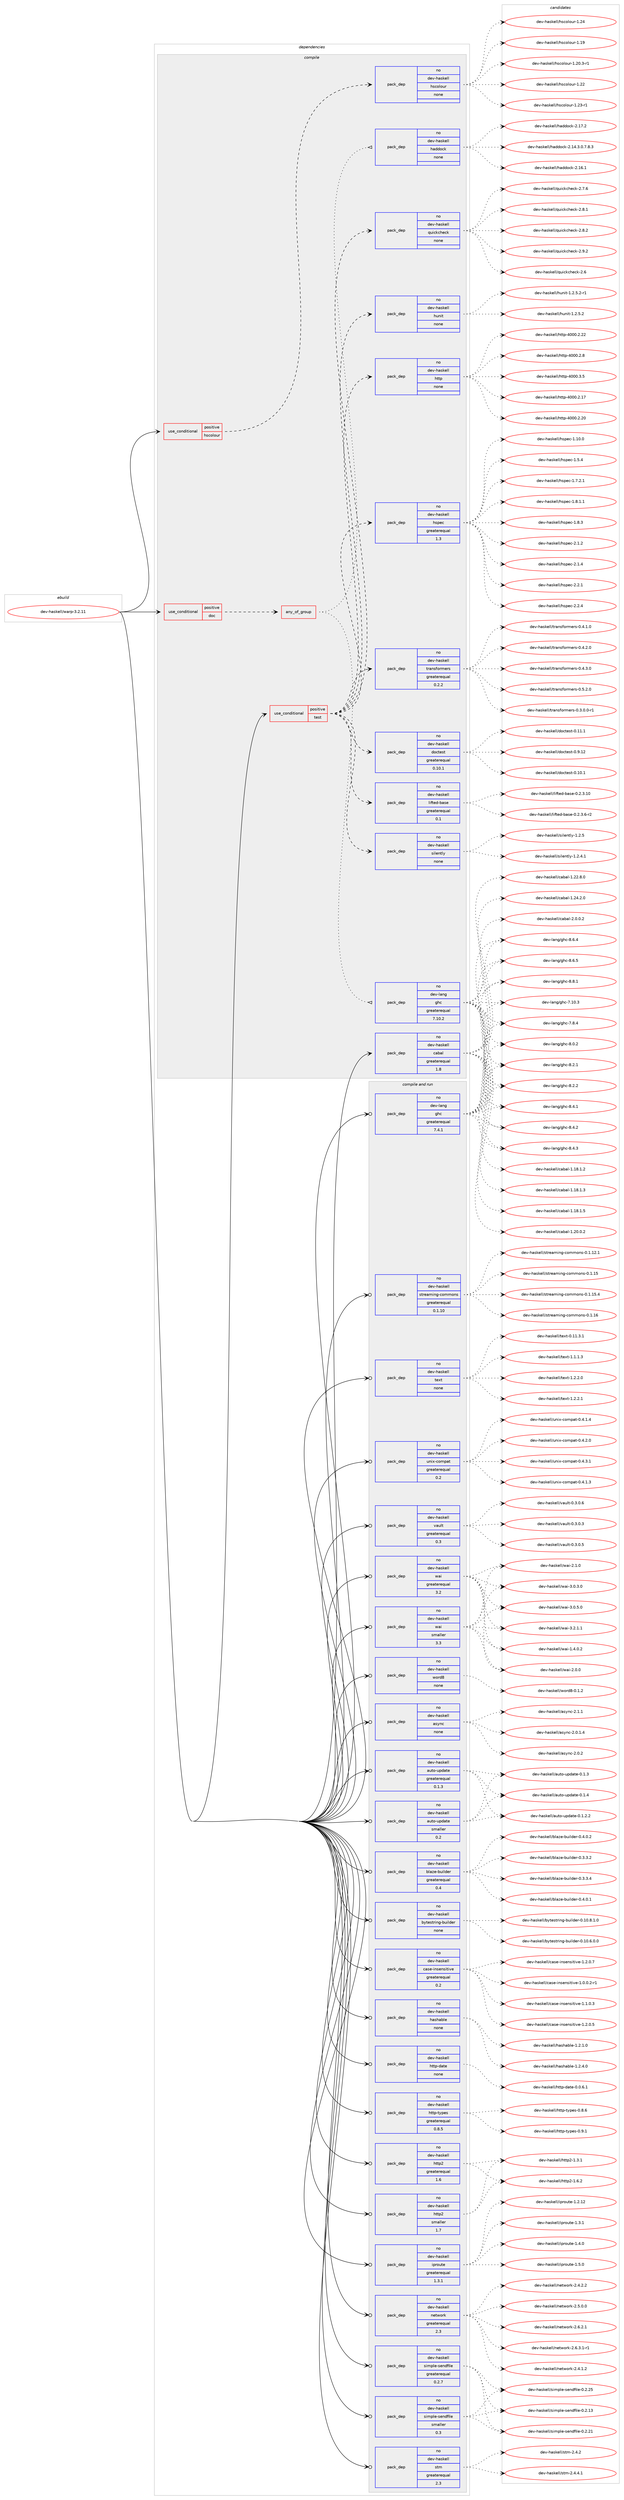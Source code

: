 digraph prolog {

# *************
# Graph options
# *************

newrank=true;
concentrate=true;
compound=true;
graph [rankdir=LR,fontname=Helvetica,fontsize=10,ranksep=1.5];#, ranksep=2.5, nodesep=0.2];
edge  [arrowhead=vee];
node  [fontname=Helvetica,fontsize=10];

# **********
# The ebuild
# **********

subgraph cluster_leftcol {
color=gray;
rank=same;
label=<<i>ebuild</i>>;
id [label="dev-haskell/warp-3.2.11", color=red, width=4, href="../dev-haskell/warp-3.2.11.svg"];
}

# ****************
# The dependencies
# ****************

subgraph cluster_midcol {
color=gray;
label=<<i>dependencies</i>>;
subgraph cluster_compile {
fillcolor="#eeeeee";
style=filled;
label=<<i>compile</i>>;
subgraph cond128172 {
dependency547733 [label=<<TABLE BORDER="0" CELLBORDER="1" CELLSPACING="0" CELLPADDING="4"><TR><TD ROWSPAN="3" CELLPADDING="10">use_conditional</TD></TR><TR><TD>positive</TD></TR><TR><TD>doc</TD></TR></TABLE>>, shape=none, color=red];
subgraph any10712 {
dependency547734 [label=<<TABLE BORDER="0" CELLBORDER="1" CELLSPACING="0" CELLPADDING="4"><TR><TD CELLPADDING="10">any_of_group</TD></TR></TABLE>>, shape=none, color=red];subgraph pack408492 {
dependency547735 [label=<<TABLE BORDER="0" CELLBORDER="1" CELLSPACING="0" CELLPADDING="4" WIDTH="220"><TR><TD ROWSPAN="6" CELLPADDING="30">pack_dep</TD></TR><TR><TD WIDTH="110">no</TD></TR><TR><TD>dev-haskell</TD></TR><TR><TD>haddock</TD></TR><TR><TD>none</TD></TR><TR><TD></TD></TR></TABLE>>, shape=none, color=blue];
}
dependency547734:e -> dependency547735:w [weight=20,style="dotted",arrowhead="oinv"];
subgraph pack408493 {
dependency547736 [label=<<TABLE BORDER="0" CELLBORDER="1" CELLSPACING="0" CELLPADDING="4" WIDTH="220"><TR><TD ROWSPAN="6" CELLPADDING="30">pack_dep</TD></TR><TR><TD WIDTH="110">no</TD></TR><TR><TD>dev-lang</TD></TR><TR><TD>ghc</TD></TR><TR><TD>greaterequal</TD></TR><TR><TD>7.10.2</TD></TR></TABLE>>, shape=none, color=blue];
}
dependency547734:e -> dependency547736:w [weight=20,style="dotted",arrowhead="oinv"];
}
dependency547733:e -> dependency547734:w [weight=20,style="dashed",arrowhead="vee"];
}
id:e -> dependency547733:w [weight=20,style="solid",arrowhead="vee"];
subgraph cond128173 {
dependency547737 [label=<<TABLE BORDER="0" CELLBORDER="1" CELLSPACING="0" CELLPADDING="4"><TR><TD ROWSPAN="3" CELLPADDING="10">use_conditional</TD></TR><TR><TD>positive</TD></TR><TR><TD>hscolour</TD></TR></TABLE>>, shape=none, color=red];
subgraph pack408494 {
dependency547738 [label=<<TABLE BORDER="0" CELLBORDER="1" CELLSPACING="0" CELLPADDING="4" WIDTH="220"><TR><TD ROWSPAN="6" CELLPADDING="30">pack_dep</TD></TR><TR><TD WIDTH="110">no</TD></TR><TR><TD>dev-haskell</TD></TR><TR><TD>hscolour</TD></TR><TR><TD>none</TD></TR><TR><TD></TD></TR></TABLE>>, shape=none, color=blue];
}
dependency547737:e -> dependency547738:w [weight=20,style="dashed",arrowhead="vee"];
}
id:e -> dependency547737:w [weight=20,style="solid",arrowhead="vee"];
subgraph cond128174 {
dependency547739 [label=<<TABLE BORDER="0" CELLBORDER="1" CELLSPACING="0" CELLPADDING="4"><TR><TD ROWSPAN="3" CELLPADDING="10">use_conditional</TD></TR><TR><TD>positive</TD></TR><TR><TD>test</TD></TR></TABLE>>, shape=none, color=red];
subgraph pack408495 {
dependency547740 [label=<<TABLE BORDER="0" CELLBORDER="1" CELLSPACING="0" CELLPADDING="4" WIDTH="220"><TR><TD ROWSPAN="6" CELLPADDING="30">pack_dep</TD></TR><TR><TD WIDTH="110">no</TD></TR><TR><TD>dev-haskell</TD></TR><TR><TD>doctest</TD></TR><TR><TD>greaterequal</TD></TR><TR><TD>0.10.1</TD></TR></TABLE>>, shape=none, color=blue];
}
dependency547739:e -> dependency547740:w [weight=20,style="dashed",arrowhead="vee"];
subgraph pack408496 {
dependency547741 [label=<<TABLE BORDER="0" CELLBORDER="1" CELLSPACING="0" CELLPADDING="4" WIDTH="220"><TR><TD ROWSPAN="6" CELLPADDING="30">pack_dep</TD></TR><TR><TD WIDTH="110">no</TD></TR><TR><TD>dev-haskell</TD></TR><TR><TD>hspec</TD></TR><TR><TD>greaterequal</TD></TR><TR><TD>1.3</TD></TR></TABLE>>, shape=none, color=blue];
}
dependency547739:e -> dependency547741:w [weight=20,style="dashed",arrowhead="vee"];
subgraph pack408497 {
dependency547742 [label=<<TABLE BORDER="0" CELLBORDER="1" CELLSPACING="0" CELLPADDING="4" WIDTH="220"><TR><TD ROWSPAN="6" CELLPADDING="30">pack_dep</TD></TR><TR><TD WIDTH="110">no</TD></TR><TR><TD>dev-haskell</TD></TR><TR><TD>http</TD></TR><TR><TD>none</TD></TR><TR><TD></TD></TR></TABLE>>, shape=none, color=blue];
}
dependency547739:e -> dependency547742:w [weight=20,style="dashed",arrowhead="vee"];
subgraph pack408498 {
dependency547743 [label=<<TABLE BORDER="0" CELLBORDER="1" CELLSPACING="0" CELLPADDING="4" WIDTH="220"><TR><TD ROWSPAN="6" CELLPADDING="30">pack_dep</TD></TR><TR><TD WIDTH="110">no</TD></TR><TR><TD>dev-haskell</TD></TR><TR><TD>hunit</TD></TR><TR><TD>none</TD></TR><TR><TD></TD></TR></TABLE>>, shape=none, color=blue];
}
dependency547739:e -> dependency547743:w [weight=20,style="dashed",arrowhead="vee"];
subgraph pack408499 {
dependency547744 [label=<<TABLE BORDER="0" CELLBORDER="1" CELLSPACING="0" CELLPADDING="4" WIDTH="220"><TR><TD ROWSPAN="6" CELLPADDING="30">pack_dep</TD></TR><TR><TD WIDTH="110">no</TD></TR><TR><TD>dev-haskell</TD></TR><TR><TD>lifted-base</TD></TR><TR><TD>greaterequal</TD></TR><TR><TD>0.1</TD></TR></TABLE>>, shape=none, color=blue];
}
dependency547739:e -> dependency547744:w [weight=20,style="dashed",arrowhead="vee"];
subgraph pack408500 {
dependency547745 [label=<<TABLE BORDER="0" CELLBORDER="1" CELLSPACING="0" CELLPADDING="4" WIDTH="220"><TR><TD ROWSPAN="6" CELLPADDING="30">pack_dep</TD></TR><TR><TD WIDTH="110">no</TD></TR><TR><TD>dev-haskell</TD></TR><TR><TD>quickcheck</TD></TR><TR><TD>none</TD></TR><TR><TD></TD></TR></TABLE>>, shape=none, color=blue];
}
dependency547739:e -> dependency547745:w [weight=20,style="dashed",arrowhead="vee"];
subgraph pack408501 {
dependency547746 [label=<<TABLE BORDER="0" CELLBORDER="1" CELLSPACING="0" CELLPADDING="4" WIDTH="220"><TR><TD ROWSPAN="6" CELLPADDING="30">pack_dep</TD></TR><TR><TD WIDTH="110">no</TD></TR><TR><TD>dev-haskell</TD></TR><TR><TD>silently</TD></TR><TR><TD>none</TD></TR><TR><TD></TD></TR></TABLE>>, shape=none, color=blue];
}
dependency547739:e -> dependency547746:w [weight=20,style="dashed",arrowhead="vee"];
subgraph pack408502 {
dependency547747 [label=<<TABLE BORDER="0" CELLBORDER="1" CELLSPACING="0" CELLPADDING="4" WIDTH="220"><TR><TD ROWSPAN="6" CELLPADDING="30">pack_dep</TD></TR><TR><TD WIDTH="110">no</TD></TR><TR><TD>dev-haskell</TD></TR><TR><TD>transformers</TD></TR><TR><TD>greaterequal</TD></TR><TR><TD>0.2.2</TD></TR></TABLE>>, shape=none, color=blue];
}
dependency547739:e -> dependency547747:w [weight=20,style="dashed",arrowhead="vee"];
}
id:e -> dependency547739:w [weight=20,style="solid",arrowhead="vee"];
subgraph pack408503 {
dependency547748 [label=<<TABLE BORDER="0" CELLBORDER="1" CELLSPACING="0" CELLPADDING="4" WIDTH="220"><TR><TD ROWSPAN="6" CELLPADDING="30">pack_dep</TD></TR><TR><TD WIDTH="110">no</TD></TR><TR><TD>dev-haskell</TD></TR><TR><TD>cabal</TD></TR><TR><TD>greaterequal</TD></TR><TR><TD>1.8</TD></TR></TABLE>>, shape=none, color=blue];
}
id:e -> dependency547748:w [weight=20,style="solid",arrowhead="vee"];
}
subgraph cluster_compileandrun {
fillcolor="#eeeeee";
style=filled;
label=<<i>compile and run</i>>;
subgraph pack408504 {
dependency547749 [label=<<TABLE BORDER="0" CELLBORDER="1" CELLSPACING="0" CELLPADDING="4" WIDTH="220"><TR><TD ROWSPAN="6" CELLPADDING="30">pack_dep</TD></TR><TR><TD WIDTH="110">no</TD></TR><TR><TD>dev-haskell</TD></TR><TR><TD>async</TD></TR><TR><TD>none</TD></TR><TR><TD></TD></TR></TABLE>>, shape=none, color=blue];
}
id:e -> dependency547749:w [weight=20,style="solid",arrowhead="odotvee"];
subgraph pack408505 {
dependency547750 [label=<<TABLE BORDER="0" CELLBORDER="1" CELLSPACING="0" CELLPADDING="4" WIDTH="220"><TR><TD ROWSPAN="6" CELLPADDING="30">pack_dep</TD></TR><TR><TD WIDTH="110">no</TD></TR><TR><TD>dev-haskell</TD></TR><TR><TD>auto-update</TD></TR><TR><TD>greaterequal</TD></TR><TR><TD>0.1.3</TD></TR></TABLE>>, shape=none, color=blue];
}
id:e -> dependency547750:w [weight=20,style="solid",arrowhead="odotvee"];
subgraph pack408506 {
dependency547751 [label=<<TABLE BORDER="0" CELLBORDER="1" CELLSPACING="0" CELLPADDING="4" WIDTH="220"><TR><TD ROWSPAN="6" CELLPADDING="30">pack_dep</TD></TR><TR><TD WIDTH="110">no</TD></TR><TR><TD>dev-haskell</TD></TR><TR><TD>auto-update</TD></TR><TR><TD>smaller</TD></TR><TR><TD>0.2</TD></TR></TABLE>>, shape=none, color=blue];
}
id:e -> dependency547751:w [weight=20,style="solid",arrowhead="odotvee"];
subgraph pack408507 {
dependency547752 [label=<<TABLE BORDER="0" CELLBORDER="1" CELLSPACING="0" CELLPADDING="4" WIDTH="220"><TR><TD ROWSPAN="6" CELLPADDING="30">pack_dep</TD></TR><TR><TD WIDTH="110">no</TD></TR><TR><TD>dev-haskell</TD></TR><TR><TD>blaze-builder</TD></TR><TR><TD>greaterequal</TD></TR><TR><TD>0.4</TD></TR></TABLE>>, shape=none, color=blue];
}
id:e -> dependency547752:w [weight=20,style="solid",arrowhead="odotvee"];
subgraph pack408508 {
dependency547753 [label=<<TABLE BORDER="0" CELLBORDER="1" CELLSPACING="0" CELLPADDING="4" WIDTH="220"><TR><TD ROWSPAN="6" CELLPADDING="30">pack_dep</TD></TR><TR><TD WIDTH="110">no</TD></TR><TR><TD>dev-haskell</TD></TR><TR><TD>bytestring-builder</TD></TR><TR><TD>none</TD></TR><TR><TD></TD></TR></TABLE>>, shape=none, color=blue];
}
id:e -> dependency547753:w [weight=20,style="solid",arrowhead="odotvee"];
subgraph pack408509 {
dependency547754 [label=<<TABLE BORDER="0" CELLBORDER="1" CELLSPACING="0" CELLPADDING="4" WIDTH="220"><TR><TD ROWSPAN="6" CELLPADDING="30">pack_dep</TD></TR><TR><TD WIDTH="110">no</TD></TR><TR><TD>dev-haskell</TD></TR><TR><TD>case-insensitive</TD></TR><TR><TD>greaterequal</TD></TR><TR><TD>0.2</TD></TR></TABLE>>, shape=none, color=blue];
}
id:e -> dependency547754:w [weight=20,style="solid",arrowhead="odotvee"];
subgraph pack408510 {
dependency547755 [label=<<TABLE BORDER="0" CELLBORDER="1" CELLSPACING="0" CELLPADDING="4" WIDTH="220"><TR><TD ROWSPAN="6" CELLPADDING="30">pack_dep</TD></TR><TR><TD WIDTH="110">no</TD></TR><TR><TD>dev-haskell</TD></TR><TR><TD>hashable</TD></TR><TR><TD>none</TD></TR><TR><TD></TD></TR></TABLE>>, shape=none, color=blue];
}
id:e -> dependency547755:w [weight=20,style="solid",arrowhead="odotvee"];
subgraph pack408511 {
dependency547756 [label=<<TABLE BORDER="0" CELLBORDER="1" CELLSPACING="0" CELLPADDING="4" WIDTH="220"><TR><TD ROWSPAN="6" CELLPADDING="30">pack_dep</TD></TR><TR><TD WIDTH="110">no</TD></TR><TR><TD>dev-haskell</TD></TR><TR><TD>http-date</TD></TR><TR><TD>none</TD></TR><TR><TD></TD></TR></TABLE>>, shape=none, color=blue];
}
id:e -> dependency547756:w [weight=20,style="solid",arrowhead="odotvee"];
subgraph pack408512 {
dependency547757 [label=<<TABLE BORDER="0" CELLBORDER="1" CELLSPACING="0" CELLPADDING="4" WIDTH="220"><TR><TD ROWSPAN="6" CELLPADDING="30">pack_dep</TD></TR><TR><TD WIDTH="110">no</TD></TR><TR><TD>dev-haskell</TD></TR><TR><TD>http-types</TD></TR><TR><TD>greaterequal</TD></TR><TR><TD>0.8.5</TD></TR></TABLE>>, shape=none, color=blue];
}
id:e -> dependency547757:w [weight=20,style="solid",arrowhead="odotvee"];
subgraph pack408513 {
dependency547758 [label=<<TABLE BORDER="0" CELLBORDER="1" CELLSPACING="0" CELLPADDING="4" WIDTH="220"><TR><TD ROWSPAN="6" CELLPADDING="30">pack_dep</TD></TR><TR><TD WIDTH="110">no</TD></TR><TR><TD>dev-haskell</TD></TR><TR><TD>http2</TD></TR><TR><TD>greaterequal</TD></TR><TR><TD>1.6</TD></TR></TABLE>>, shape=none, color=blue];
}
id:e -> dependency547758:w [weight=20,style="solid",arrowhead="odotvee"];
subgraph pack408514 {
dependency547759 [label=<<TABLE BORDER="0" CELLBORDER="1" CELLSPACING="0" CELLPADDING="4" WIDTH="220"><TR><TD ROWSPAN="6" CELLPADDING="30">pack_dep</TD></TR><TR><TD WIDTH="110">no</TD></TR><TR><TD>dev-haskell</TD></TR><TR><TD>http2</TD></TR><TR><TD>smaller</TD></TR><TR><TD>1.7</TD></TR></TABLE>>, shape=none, color=blue];
}
id:e -> dependency547759:w [weight=20,style="solid",arrowhead="odotvee"];
subgraph pack408515 {
dependency547760 [label=<<TABLE BORDER="0" CELLBORDER="1" CELLSPACING="0" CELLPADDING="4" WIDTH="220"><TR><TD ROWSPAN="6" CELLPADDING="30">pack_dep</TD></TR><TR><TD WIDTH="110">no</TD></TR><TR><TD>dev-haskell</TD></TR><TR><TD>iproute</TD></TR><TR><TD>greaterequal</TD></TR><TR><TD>1.3.1</TD></TR></TABLE>>, shape=none, color=blue];
}
id:e -> dependency547760:w [weight=20,style="solid",arrowhead="odotvee"];
subgraph pack408516 {
dependency547761 [label=<<TABLE BORDER="0" CELLBORDER="1" CELLSPACING="0" CELLPADDING="4" WIDTH="220"><TR><TD ROWSPAN="6" CELLPADDING="30">pack_dep</TD></TR><TR><TD WIDTH="110">no</TD></TR><TR><TD>dev-haskell</TD></TR><TR><TD>network</TD></TR><TR><TD>greaterequal</TD></TR><TR><TD>2.3</TD></TR></TABLE>>, shape=none, color=blue];
}
id:e -> dependency547761:w [weight=20,style="solid",arrowhead="odotvee"];
subgraph pack408517 {
dependency547762 [label=<<TABLE BORDER="0" CELLBORDER="1" CELLSPACING="0" CELLPADDING="4" WIDTH="220"><TR><TD ROWSPAN="6" CELLPADDING="30">pack_dep</TD></TR><TR><TD WIDTH="110">no</TD></TR><TR><TD>dev-haskell</TD></TR><TR><TD>simple-sendfile</TD></TR><TR><TD>greaterequal</TD></TR><TR><TD>0.2.7</TD></TR></TABLE>>, shape=none, color=blue];
}
id:e -> dependency547762:w [weight=20,style="solid",arrowhead="odotvee"];
subgraph pack408518 {
dependency547763 [label=<<TABLE BORDER="0" CELLBORDER="1" CELLSPACING="0" CELLPADDING="4" WIDTH="220"><TR><TD ROWSPAN="6" CELLPADDING="30">pack_dep</TD></TR><TR><TD WIDTH="110">no</TD></TR><TR><TD>dev-haskell</TD></TR><TR><TD>simple-sendfile</TD></TR><TR><TD>smaller</TD></TR><TR><TD>0.3</TD></TR></TABLE>>, shape=none, color=blue];
}
id:e -> dependency547763:w [weight=20,style="solid",arrowhead="odotvee"];
subgraph pack408519 {
dependency547764 [label=<<TABLE BORDER="0" CELLBORDER="1" CELLSPACING="0" CELLPADDING="4" WIDTH="220"><TR><TD ROWSPAN="6" CELLPADDING="30">pack_dep</TD></TR><TR><TD WIDTH="110">no</TD></TR><TR><TD>dev-haskell</TD></TR><TR><TD>stm</TD></TR><TR><TD>greaterequal</TD></TR><TR><TD>2.3</TD></TR></TABLE>>, shape=none, color=blue];
}
id:e -> dependency547764:w [weight=20,style="solid",arrowhead="odotvee"];
subgraph pack408520 {
dependency547765 [label=<<TABLE BORDER="0" CELLBORDER="1" CELLSPACING="0" CELLPADDING="4" WIDTH="220"><TR><TD ROWSPAN="6" CELLPADDING="30">pack_dep</TD></TR><TR><TD WIDTH="110">no</TD></TR><TR><TD>dev-haskell</TD></TR><TR><TD>streaming-commons</TD></TR><TR><TD>greaterequal</TD></TR><TR><TD>0.1.10</TD></TR></TABLE>>, shape=none, color=blue];
}
id:e -> dependency547765:w [weight=20,style="solid",arrowhead="odotvee"];
subgraph pack408521 {
dependency547766 [label=<<TABLE BORDER="0" CELLBORDER="1" CELLSPACING="0" CELLPADDING="4" WIDTH="220"><TR><TD ROWSPAN="6" CELLPADDING="30">pack_dep</TD></TR><TR><TD WIDTH="110">no</TD></TR><TR><TD>dev-haskell</TD></TR><TR><TD>text</TD></TR><TR><TD>none</TD></TR><TR><TD></TD></TR></TABLE>>, shape=none, color=blue];
}
id:e -> dependency547766:w [weight=20,style="solid",arrowhead="odotvee"];
subgraph pack408522 {
dependency547767 [label=<<TABLE BORDER="0" CELLBORDER="1" CELLSPACING="0" CELLPADDING="4" WIDTH="220"><TR><TD ROWSPAN="6" CELLPADDING="30">pack_dep</TD></TR><TR><TD WIDTH="110">no</TD></TR><TR><TD>dev-haskell</TD></TR><TR><TD>unix-compat</TD></TR><TR><TD>greaterequal</TD></TR><TR><TD>0.2</TD></TR></TABLE>>, shape=none, color=blue];
}
id:e -> dependency547767:w [weight=20,style="solid",arrowhead="odotvee"];
subgraph pack408523 {
dependency547768 [label=<<TABLE BORDER="0" CELLBORDER="1" CELLSPACING="0" CELLPADDING="4" WIDTH="220"><TR><TD ROWSPAN="6" CELLPADDING="30">pack_dep</TD></TR><TR><TD WIDTH="110">no</TD></TR><TR><TD>dev-haskell</TD></TR><TR><TD>vault</TD></TR><TR><TD>greaterequal</TD></TR><TR><TD>0.3</TD></TR></TABLE>>, shape=none, color=blue];
}
id:e -> dependency547768:w [weight=20,style="solid",arrowhead="odotvee"];
subgraph pack408524 {
dependency547769 [label=<<TABLE BORDER="0" CELLBORDER="1" CELLSPACING="0" CELLPADDING="4" WIDTH="220"><TR><TD ROWSPAN="6" CELLPADDING="30">pack_dep</TD></TR><TR><TD WIDTH="110">no</TD></TR><TR><TD>dev-haskell</TD></TR><TR><TD>wai</TD></TR><TR><TD>greaterequal</TD></TR><TR><TD>3.2</TD></TR></TABLE>>, shape=none, color=blue];
}
id:e -> dependency547769:w [weight=20,style="solid",arrowhead="odotvee"];
subgraph pack408525 {
dependency547770 [label=<<TABLE BORDER="0" CELLBORDER="1" CELLSPACING="0" CELLPADDING="4" WIDTH="220"><TR><TD ROWSPAN="6" CELLPADDING="30">pack_dep</TD></TR><TR><TD WIDTH="110">no</TD></TR><TR><TD>dev-haskell</TD></TR><TR><TD>wai</TD></TR><TR><TD>smaller</TD></TR><TR><TD>3.3</TD></TR></TABLE>>, shape=none, color=blue];
}
id:e -> dependency547770:w [weight=20,style="solid",arrowhead="odotvee"];
subgraph pack408526 {
dependency547771 [label=<<TABLE BORDER="0" CELLBORDER="1" CELLSPACING="0" CELLPADDING="4" WIDTH="220"><TR><TD ROWSPAN="6" CELLPADDING="30">pack_dep</TD></TR><TR><TD WIDTH="110">no</TD></TR><TR><TD>dev-haskell</TD></TR><TR><TD>word8</TD></TR><TR><TD>none</TD></TR><TR><TD></TD></TR></TABLE>>, shape=none, color=blue];
}
id:e -> dependency547771:w [weight=20,style="solid",arrowhead="odotvee"];
subgraph pack408527 {
dependency547772 [label=<<TABLE BORDER="0" CELLBORDER="1" CELLSPACING="0" CELLPADDING="4" WIDTH="220"><TR><TD ROWSPAN="6" CELLPADDING="30">pack_dep</TD></TR><TR><TD WIDTH="110">no</TD></TR><TR><TD>dev-lang</TD></TR><TR><TD>ghc</TD></TR><TR><TD>greaterequal</TD></TR><TR><TD>7.4.1</TD></TR></TABLE>>, shape=none, color=blue];
}
id:e -> dependency547772:w [weight=20,style="solid",arrowhead="odotvee"];
}
subgraph cluster_run {
fillcolor="#eeeeee";
style=filled;
label=<<i>run</i>>;
}
}

# **************
# The candidates
# **************

subgraph cluster_choices {
rank=same;
color=gray;
label=<<i>candidates</i>>;

subgraph choice408492 {
color=black;
nodesep=1;
choice1001011184510497115107101108108471049710010011199107455046495246514648465546564651 [label="dev-haskell/haddock-2.14.3.0.7.8.3", color=red, width=4,href="../dev-haskell/haddock-2.14.3.0.7.8.3.svg"];
choice100101118451049711510710110810847104971001001119910745504649544649 [label="dev-haskell/haddock-2.16.1", color=red, width=4,href="../dev-haskell/haddock-2.16.1.svg"];
choice100101118451049711510710110810847104971001001119910745504649554650 [label="dev-haskell/haddock-2.17.2", color=red, width=4,href="../dev-haskell/haddock-2.17.2.svg"];
dependency547735:e -> choice1001011184510497115107101108108471049710010011199107455046495246514648465546564651:w [style=dotted,weight="100"];
dependency547735:e -> choice100101118451049711510710110810847104971001001119910745504649544649:w [style=dotted,weight="100"];
dependency547735:e -> choice100101118451049711510710110810847104971001001119910745504649554650:w [style=dotted,weight="100"];
}
subgraph choice408493 {
color=black;
nodesep=1;
choice1001011184510897110103471031049945554649484651 [label="dev-lang/ghc-7.10.3", color=red, width=4,href="../dev-lang/ghc-7.10.3.svg"];
choice10010111845108971101034710310499455546564652 [label="dev-lang/ghc-7.8.4", color=red, width=4,href="../dev-lang/ghc-7.8.4.svg"];
choice10010111845108971101034710310499455646484650 [label="dev-lang/ghc-8.0.2", color=red, width=4,href="../dev-lang/ghc-8.0.2.svg"];
choice10010111845108971101034710310499455646504649 [label="dev-lang/ghc-8.2.1", color=red, width=4,href="../dev-lang/ghc-8.2.1.svg"];
choice10010111845108971101034710310499455646504650 [label="dev-lang/ghc-8.2.2", color=red, width=4,href="../dev-lang/ghc-8.2.2.svg"];
choice10010111845108971101034710310499455646524649 [label="dev-lang/ghc-8.4.1", color=red, width=4,href="../dev-lang/ghc-8.4.1.svg"];
choice10010111845108971101034710310499455646524650 [label="dev-lang/ghc-8.4.2", color=red, width=4,href="../dev-lang/ghc-8.4.2.svg"];
choice10010111845108971101034710310499455646524651 [label="dev-lang/ghc-8.4.3", color=red, width=4,href="../dev-lang/ghc-8.4.3.svg"];
choice10010111845108971101034710310499455646544652 [label="dev-lang/ghc-8.6.4", color=red, width=4,href="../dev-lang/ghc-8.6.4.svg"];
choice10010111845108971101034710310499455646544653 [label="dev-lang/ghc-8.6.5", color=red, width=4,href="../dev-lang/ghc-8.6.5.svg"];
choice10010111845108971101034710310499455646564649 [label="dev-lang/ghc-8.8.1", color=red, width=4,href="../dev-lang/ghc-8.8.1.svg"];
dependency547736:e -> choice1001011184510897110103471031049945554649484651:w [style=dotted,weight="100"];
dependency547736:e -> choice10010111845108971101034710310499455546564652:w [style=dotted,weight="100"];
dependency547736:e -> choice10010111845108971101034710310499455646484650:w [style=dotted,weight="100"];
dependency547736:e -> choice10010111845108971101034710310499455646504649:w [style=dotted,weight="100"];
dependency547736:e -> choice10010111845108971101034710310499455646504650:w [style=dotted,weight="100"];
dependency547736:e -> choice10010111845108971101034710310499455646524649:w [style=dotted,weight="100"];
dependency547736:e -> choice10010111845108971101034710310499455646524650:w [style=dotted,weight="100"];
dependency547736:e -> choice10010111845108971101034710310499455646524651:w [style=dotted,weight="100"];
dependency547736:e -> choice10010111845108971101034710310499455646544652:w [style=dotted,weight="100"];
dependency547736:e -> choice10010111845108971101034710310499455646544653:w [style=dotted,weight="100"];
dependency547736:e -> choice10010111845108971101034710310499455646564649:w [style=dotted,weight="100"];
}
subgraph choice408494 {
color=black;
nodesep=1;
choice100101118451049711510710110810847104115991111081111171144549464957 [label="dev-haskell/hscolour-1.19", color=red, width=4,href="../dev-haskell/hscolour-1.19.svg"];
choice10010111845104971151071011081084710411599111108111117114454946504846514511449 [label="dev-haskell/hscolour-1.20.3-r1", color=red, width=4,href="../dev-haskell/hscolour-1.20.3-r1.svg"];
choice100101118451049711510710110810847104115991111081111171144549465050 [label="dev-haskell/hscolour-1.22", color=red, width=4,href="../dev-haskell/hscolour-1.22.svg"];
choice1001011184510497115107101108108471041159911110811111711445494650514511449 [label="dev-haskell/hscolour-1.23-r1", color=red, width=4,href="../dev-haskell/hscolour-1.23-r1.svg"];
choice100101118451049711510710110810847104115991111081111171144549465052 [label="dev-haskell/hscolour-1.24", color=red, width=4,href="../dev-haskell/hscolour-1.24.svg"];
dependency547738:e -> choice100101118451049711510710110810847104115991111081111171144549464957:w [style=dotted,weight="100"];
dependency547738:e -> choice10010111845104971151071011081084710411599111108111117114454946504846514511449:w [style=dotted,weight="100"];
dependency547738:e -> choice100101118451049711510710110810847104115991111081111171144549465050:w [style=dotted,weight="100"];
dependency547738:e -> choice1001011184510497115107101108108471041159911110811111711445494650514511449:w [style=dotted,weight="100"];
dependency547738:e -> choice100101118451049711510710110810847104115991111081111171144549465052:w [style=dotted,weight="100"];
}
subgraph choice408495 {
color=black;
nodesep=1;
choice1001011184510497115107101108108471001119911610111511645484649484649 [label="dev-haskell/doctest-0.10.1", color=red, width=4,href="../dev-haskell/doctest-0.10.1.svg"];
choice1001011184510497115107101108108471001119911610111511645484649494649 [label="dev-haskell/doctest-0.11.1", color=red, width=4,href="../dev-haskell/doctest-0.11.1.svg"];
choice1001011184510497115107101108108471001119911610111511645484657464950 [label="dev-haskell/doctest-0.9.12", color=red, width=4,href="../dev-haskell/doctest-0.9.12.svg"];
dependency547740:e -> choice1001011184510497115107101108108471001119911610111511645484649484649:w [style=dotted,weight="100"];
dependency547740:e -> choice1001011184510497115107101108108471001119911610111511645484649494649:w [style=dotted,weight="100"];
dependency547740:e -> choice1001011184510497115107101108108471001119911610111511645484657464950:w [style=dotted,weight="100"];
}
subgraph choice408496 {
color=black;
nodesep=1;
choice1001011184510497115107101108108471041151121019945494649484648 [label="dev-haskell/hspec-1.10.0", color=red, width=4,href="../dev-haskell/hspec-1.10.0.svg"];
choice10010111845104971151071011081084710411511210199454946534652 [label="dev-haskell/hspec-1.5.4", color=red, width=4,href="../dev-haskell/hspec-1.5.4.svg"];
choice100101118451049711510710110810847104115112101994549465546504649 [label="dev-haskell/hspec-1.7.2.1", color=red, width=4,href="../dev-haskell/hspec-1.7.2.1.svg"];
choice100101118451049711510710110810847104115112101994549465646494649 [label="dev-haskell/hspec-1.8.1.1", color=red, width=4,href="../dev-haskell/hspec-1.8.1.1.svg"];
choice10010111845104971151071011081084710411511210199454946564651 [label="dev-haskell/hspec-1.8.3", color=red, width=4,href="../dev-haskell/hspec-1.8.3.svg"];
choice10010111845104971151071011081084710411511210199455046494650 [label="dev-haskell/hspec-2.1.2", color=red, width=4,href="../dev-haskell/hspec-2.1.2.svg"];
choice10010111845104971151071011081084710411511210199455046494652 [label="dev-haskell/hspec-2.1.4", color=red, width=4,href="../dev-haskell/hspec-2.1.4.svg"];
choice10010111845104971151071011081084710411511210199455046504649 [label="dev-haskell/hspec-2.2.1", color=red, width=4,href="../dev-haskell/hspec-2.2.1.svg"];
choice10010111845104971151071011081084710411511210199455046504652 [label="dev-haskell/hspec-2.2.4", color=red, width=4,href="../dev-haskell/hspec-2.2.4.svg"];
dependency547741:e -> choice1001011184510497115107101108108471041151121019945494649484648:w [style=dotted,weight="100"];
dependency547741:e -> choice10010111845104971151071011081084710411511210199454946534652:w [style=dotted,weight="100"];
dependency547741:e -> choice100101118451049711510710110810847104115112101994549465546504649:w [style=dotted,weight="100"];
dependency547741:e -> choice100101118451049711510710110810847104115112101994549465646494649:w [style=dotted,weight="100"];
dependency547741:e -> choice10010111845104971151071011081084710411511210199454946564651:w [style=dotted,weight="100"];
dependency547741:e -> choice10010111845104971151071011081084710411511210199455046494650:w [style=dotted,weight="100"];
dependency547741:e -> choice10010111845104971151071011081084710411511210199455046494652:w [style=dotted,weight="100"];
dependency547741:e -> choice10010111845104971151071011081084710411511210199455046504649:w [style=dotted,weight="100"];
dependency547741:e -> choice10010111845104971151071011081084710411511210199455046504652:w [style=dotted,weight="100"];
}
subgraph choice408497 {
color=black;
nodesep=1;
choice10010111845104971151071011081084710411611611245524848484650464955 [label="dev-haskell/http-4000.2.17", color=red, width=4,href="../dev-haskell/http-4000.2.17.svg"];
choice10010111845104971151071011081084710411611611245524848484650465048 [label="dev-haskell/http-4000.2.20", color=red, width=4,href="../dev-haskell/http-4000.2.20.svg"];
choice10010111845104971151071011081084710411611611245524848484650465050 [label="dev-haskell/http-4000.2.22", color=red, width=4,href="../dev-haskell/http-4000.2.22.svg"];
choice100101118451049711510710110810847104116116112455248484846504656 [label="dev-haskell/http-4000.2.8", color=red, width=4,href="../dev-haskell/http-4000.2.8.svg"];
choice100101118451049711510710110810847104116116112455248484846514653 [label="dev-haskell/http-4000.3.5", color=red, width=4,href="../dev-haskell/http-4000.3.5.svg"];
dependency547742:e -> choice10010111845104971151071011081084710411611611245524848484650464955:w [style=dotted,weight="100"];
dependency547742:e -> choice10010111845104971151071011081084710411611611245524848484650465048:w [style=dotted,weight="100"];
dependency547742:e -> choice10010111845104971151071011081084710411611611245524848484650465050:w [style=dotted,weight="100"];
dependency547742:e -> choice100101118451049711510710110810847104116116112455248484846504656:w [style=dotted,weight="100"];
dependency547742:e -> choice100101118451049711510710110810847104116116112455248484846514653:w [style=dotted,weight="100"];
}
subgraph choice408498 {
color=black;
nodesep=1;
choice1001011184510497115107101108108471041171101051164549465046534650 [label="dev-haskell/hunit-1.2.5.2", color=red, width=4,href="../dev-haskell/hunit-1.2.5.2.svg"];
choice10010111845104971151071011081084710411711010511645494650465346504511449 [label="dev-haskell/hunit-1.2.5.2-r1", color=red, width=4,href="../dev-haskell/hunit-1.2.5.2-r1.svg"];
dependency547743:e -> choice1001011184510497115107101108108471041171101051164549465046534650:w [style=dotted,weight="100"];
dependency547743:e -> choice10010111845104971151071011081084710411711010511645494650465346504511449:w [style=dotted,weight="100"];
}
subgraph choice408499 {
color=black;
nodesep=1;
choice100101118451049711510710110810847108105102116101100459897115101454846504651464948 [label="dev-haskell/lifted-base-0.2.3.10", color=red, width=4,href="../dev-haskell/lifted-base-0.2.3.10.svg"];
choice10010111845104971151071011081084710810510211610110045989711510145484650465146544511450 [label="dev-haskell/lifted-base-0.2.3.6-r2", color=red, width=4,href="../dev-haskell/lifted-base-0.2.3.6-r2.svg"];
dependency547744:e -> choice100101118451049711510710110810847108105102116101100459897115101454846504651464948:w [style=dotted,weight="100"];
dependency547744:e -> choice10010111845104971151071011081084710810510211610110045989711510145484650465146544511450:w [style=dotted,weight="100"];
}
subgraph choice408500 {
color=black;
nodesep=1;
choice10010111845104971151071011081084711311710599107991041019910745504654 [label="dev-haskell/quickcheck-2.6", color=red, width=4,href="../dev-haskell/quickcheck-2.6.svg"];
choice100101118451049711510710110810847113117105991079910410199107455046554654 [label="dev-haskell/quickcheck-2.7.6", color=red, width=4,href="../dev-haskell/quickcheck-2.7.6.svg"];
choice100101118451049711510710110810847113117105991079910410199107455046564649 [label="dev-haskell/quickcheck-2.8.1", color=red, width=4,href="../dev-haskell/quickcheck-2.8.1.svg"];
choice100101118451049711510710110810847113117105991079910410199107455046564650 [label="dev-haskell/quickcheck-2.8.2", color=red, width=4,href="../dev-haskell/quickcheck-2.8.2.svg"];
choice100101118451049711510710110810847113117105991079910410199107455046574650 [label="dev-haskell/quickcheck-2.9.2", color=red, width=4,href="../dev-haskell/quickcheck-2.9.2.svg"];
dependency547745:e -> choice10010111845104971151071011081084711311710599107991041019910745504654:w [style=dotted,weight="100"];
dependency547745:e -> choice100101118451049711510710110810847113117105991079910410199107455046554654:w [style=dotted,weight="100"];
dependency547745:e -> choice100101118451049711510710110810847113117105991079910410199107455046564649:w [style=dotted,weight="100"];
dependency547745:e -> choice100101118451049711510710110810847113117105991079910410199107455046564650:w [style=dotted,weight="100"];
dependency547745:e -> choice100101118451049711510710110810847113117105991079910410199107455046574650:w [style=dotted,weight="100"];
}
subgraph choice408501 {
color=black;
nodesep=1;
choice1001011184510497115107101108108471151051081011101161081214549465046524649 [label="dev-haskell/silently-1.2.4.1", color=red, width=4,href="../dev-haskell/silently-1.2.4.1.svg"];
choice100101118451049711510710110810847115105108101110116108121454946504653 [label="dev-haskell/silently-1.2.5", color=red, width=4,href="../dev-haskell/silently-1.2.5.svg"];
dependency547746:e -> choice1001011184510497115107101108108471151051081011101161081214549465046524649:w [style=dotted,weight="100"];
dependency547746:e -> choice100101118451049711510710110810847115105108101110116108121454946504653:w [style=dotted,weight="100"];
}
subgraph choice408502 {
color=black;
nodesep=1;
choice1001011184510497115107101108108471161149711011510211111410910111411545484651464846484511449 [label="dev-haskell/transformers-0.3.0.0-r1", color=red, width=4,href="../dev-haskell/transformers-0.3.0.0-r1.svg"];
choice100101118451049711510710110810847116114971101151021111141091011141154548465246494648 [label="dev-haskell/transformers-0.4.1.0", color=red, width=4,href="../dev-haskell/transformers-0.4.1.0.svg"];
choice100101118451049711510710110810847116114971101151021111141091011141154548465246504648 [label="dev-haskell/transformers-0.4.2.0", color=red, width=4,href="../dev-haskell/transformers-0.4.2.0.svg"];
choice100101118451049711510710110810847116114971101151021111141091011141154548465246514648 [label="dev-haskell/transformers-0.4.3.0", color=red, width=4,href="../dev-haskell/transformers-0.4.3.0.svg"];
choice100101118451049711510710110810847116114971101151021111141091011141154548465346504648 [label="dev-haskell/transformers-0.5.2.0", color=red, width=4,href="../dev-haskell/transformers-0.5.2.0.svg"];
dependency547747:e -> choice1001011184510497115107101108108471161149711011510211111410910111411545484651464846484511449:w [style=dotted,weight="100"];
dependency547747:e -> choice100101118451049711510710110810847116114971101151021111141091011141154548465246494648:w [style=dotted,weight="100"];
dependency547747:e -> choice100101118451049711510710110810847116114971101151021111141091011141154548465246504648:w [style=dotted,weight="100"];
dependency547747:e -> choice100101118451049711510710110810847116114971101151021111141091011141154548465246514648:w [style=dotted,weight="100"];
dependency547747:e -> choice100101118451049711510710110810847116114971101151021111141091011141154548465346504648:w [style=dotted,weight="100"];
}
subgraph choice408503 {
color=black;
nodesep=1;
choice10010111845104971151071011081084799979897108454946495646494650 [label="dev-haskell/cabal-1.18.1.2", color=red, width=4,href="../dev-haskell/cabal-1.18.1.2.svg"];
choice10010111845104971151071011081084799979897108454946495646494651 [label="dev-haskell/cabal-1.18.1.3", color=red, width=4,href="../dev-haskell/cabal-1.18.1.3.svg"];
choice10010111845104971151071011081084799979897108454946495646494653 [label="dev-haskell/cabal-1.18.1.5", color=red, width=4,href="../dev-haskell/cabal-1.18.1.5.svg"];
choice10010111845104971151071011081084799979897108454946504846484650 [label="dev-haskell/cabal-1.20.0.2", color=red, width=4,href="../dev-haskell/cabal-1.20.0.2.svg"];
choice10010111845104971151071011081084799979897108454946505046564648 [label="dev-haskell/cabal-1.22.8.0", color=red, width=4,href="../dev-haskell/cabal-1.22.8.0.svg"];
choice10010111845104971151071011081084799979897108454946505246504648 [label="dev-haskell/cabal-1.24.2.0", color=red, width=4,href="../dev-haskell/cabal-1.24.2.0.svg"];
choice100101118451049711510710110810847999798971084550464846484650 [label="dev-haskell/cabal-2.0.0.2", color=red, width=4,href="../dev-haskell/cabal-2.0.0.2.svg"];
dependency547748:e -> choice10010111845104971151071011081084799979897108454946495646494650:w [style=dotted,weight="100"];
dependency547748:e -> choice10010111845104971151071011081084799979897108454946495646494651:w [style=dotted,weight="100"];
dependency547748:e -> choice10010111845104971151071011081084799979897108454946495646494653:w [style=dotted,weight="100"];
dependency547748:e -> choice10010111845104971151071011081084799979897108454946504846484650:w [style=dotted,weight="100"];
dependency547748:e -> choice10010111845104971151071011081084799979897108454946505046564648:w [style=dotted,weight="100"];
dependency547748:e -> choice10010111845104971151071011081084799979897108454946505246504648:w [style=dotted,weight="100"];
dependency547748:e -> choice100101118451049711510710110810847999798971084550464846484650:w [style=dotted,weight="100"];
}
subgraph choice408504 {
color=black;
nodesep=1;
choice10010111845104971151071011081084797115121110994550464846494652 [label="dev-haskell/async-2.0.1.4", color=red, width=4,href="../dev-haskell/async-2.0.1.4.svg"];
choice1001011184510497115107101108108479711512111099455046484650 [label="dev-haskell/async-2.0.2", color=red, width=4,href="../dev-haskell/async-2.0.2.svg"];
choice1001011184510497115107101108108479711512111099455046494649 [label="dev-haskell/async-2.1.1", color=red, width=4,href="../dev-haskell/async-2.1.1.svg"];
dependency547749:e -> choice10010111845104971151071011081084797115121110994550464846494652:w [style=dotted,weight="100"];
dependency547749:e -> choice1001011184510497115107101108108479711512111099455046484650:w [style=dotted,weight="100"];
dependency547749:e -> choice1001011184510497115107101108108479711512111099455046494649:w [style=dotted,weight="100"];
}
subgraph choice408505 {
color=black;
nodesep=1;
choice1001011184510497115107101108108479711711611145117112100971161014548464946504650 [label="dev-haskell/auto-update-0.1.2.2", color=red, width=4,href="../dev-haskell/auto-update-0.1.2.2.svg"];
choice100101118451049711510710110810847971171161114511711210097116101454846494651 [label="dev-haskell/auto-update-0.1.3", color=red, width=4,href="../dev-haskell/auto-update-0.1.3.svg"];
choice100101118451049711510710110810847971171161114511711210097116101454846494652 [label="dev-haskell/auto-update-0.1.4", color=red, width=4,href="../dev-haskell/auto-update-0.1.4.svg"];
dependency547750:e -> choice1001011184510497115107101108108479711711611145117112100971161014548464946504650:w [style=dotted,weight="100"];
dependency547750:e -> choice100101118451049711510710110810847971171161114511711210097116101454846494651:w [style=dotted,weight="100"];
dependency547750:e -> choice100101118451049711510710110810847971171161114511711210097116101454846494652:w [style=dotted,weight="100"];
}
subgraph choice408506 {
color=black;
nodesep=1;
choice1001011184510497115107101108108479711711611145117112100971161014548464946504650 [label="dev-haskell/auto-update-0.1.2.2", color=red, width=4,href="../dev-haskell/auto-update-0.1.2.2.svg"];
choice100101118451049711510710110810847971171161114511711210097116101454846494651 [label="dev-haskell/auto-update-0.1.3", color=red, width=4,href="../dev-haskell/auto-update-0.1.3.svg"];
choice100101118451049711510710110810847971171161114511711210097116101454846494652 [label="dev-haskell/auto-update-0.1.4", color=red, width=4,href="../dev-haskell/auto-update-0.1.4.svg"];
dependency547751:e -> choice1001011184510497115107101108108479711711611145117112100971161014548464946504650:w [style=dotted,weight="100"];
dependency547751:e -> choice100101118451049711510710110810847971171161114511711210097116101454846494651:w [style=dotted,weight="100"];
dependency547751:e -> choice100101118451049711510710110810847971171161114511711210097116101454846494652:w [style=dotted,weight="100"];
}
subgraph choice408507 {
color=black;
nodesep=1;
choice100101118451049711510710110810847981089712210145981171051081001011144548465146514650 [label="dev-haskell/blaze-builder-0.3.3.2", color=red, width=4,href="../dev-haskell/blaze-builder-0.3.3.2.svg"];
choice100101118451049711510710110810847981089712210145981171051081001011144548465146514652 [label="dev-haskell/blaze-builder-0.3.3.4", color=red, width=4,href="../dev-haskell/blaze-builder-0.3.3.4.svg"];
choice100101118451049711510710110810847981089712210145981171051081001011144548465246484649 [label="dev-haskell/blaze-builder-0.4.0.1", color=red, width=4,href="../dev-haskell/blaze-builder-0.4.0.1.svg"];
choice100101118451049711510710110810847981089712210145981171051081001011144548465246484650 [label="dev-haskell/blaze-builder-0.4.0.2", color=red, width=4,href="../dev-haskell/blaze-builder-0.4.0.2.svg"];
dependency547752:e -> choice100101118451049711510710110810847981089712210145981171051081001011144548465146514650:w [style=dotted,weight="100"];
dependency547752:e -> choice100101118451049711510710110810847981089712210145981171051081001011144548465146514652:w [style=dotted,weight="100"];
dependency547752:e -> choice100101118451049711510710110810847981089712210145981171051081001011144548465246484649:w [style=dotted,weight="100"];
dependency547752:e -> choice100101118451049711510710110810847981089712210145981171051081001011144548465246484650:w [style=dotted,weight="100"];
}
subgraph choice408508 {
color=black;
nodesep=1;
choice1001011184510497115107101108108479812111610111511611410511010345981171051081001011144548464948465446484648 [label="dev-haskell/bytestring-builder-0.10.6.0.0", color=red, width=4,href="../dev-haskell/bytestring-builder-0.10.6.0.0.svg"];
choice1001011184510497115107101108108479812111610111511611410511010345981171051081001011144548464948465646494648 [label="dev-haskell/bytestring-builder-0.10.8.1.0", color=red, width=4,href="../dev-haskell/bytestring-builder-0.10.8.1.0.svg"];
dependency547753:e -> choice1001011184510497115107101108108479812111610111511611410511010345981171051081001011144548464948465446484648:w [style=dotted,weight="100"];
dependency547753:e -> choice1001011184510497115107101108108479812111610111511611410511010345981171051081001011144548464948465646494648:w [style=dotted,weight="100"];
}
subgraph choice408509 {
color=black;
nodesep=1;
choice10010111845104971151071011081084799971151014510511011510111011510511610511810145494648464846504511449 [label="dev-haskell/case-insensitive-1.0.0.2-r1", color=red, width=4,href="../dev-haskell/case-insensitive-1.0.0.2-r1.svg"];
choice1001011184510497115107101108108479997115101451051101151011101151051161051181014549464946484651 [label="dev-haskell/case-insensitive-1.1.0.3", color=red, width=4,href="../dev-haskell/case-insensitive-1.1.0.3.svg"];
choice1001011184510497115107101108108479997115101451051101151011101151051161051181014549465046484653 [label="dev-haskell/case-insensitive-1.2.0.5", color=red, width=4,href="../dev-haskell/case-insensitive-1.2.0.5.svg"];
choice1001011184510497115107101108108479997115101451051101151011101151051161051181014549465046484655 [label="dev-haskell/case-insensitive-1.2.0.7", color=red, width=4,href="../dev-haskell/case-insensitive-1.2.0.7.svg"];
dependency547754:e -> choice10010111845104971151071011081084799971151014510511011510111011510511610511810145494648464846504511449:w [style=dotted,weight="100"];
dependency547754:e -> choice1001011184510497115107101108108479997115101451051101151011101151051161051181014549464946484651:w [style=dotted,weight="100"];
dependency547754:e -> choice1001011184510497115107101108108479997115101451051101151011101151051161051181014549465046484653:w [style=dotted,weight="100"];
dependency547754:e -> choice1001011184510497115107101108108479997115101451051101151011101151051161051181014549465046484655:w [style=dotted,weight="100"];
}
subgraph choice408510 {
color=black;
nodesep=1;
choice1001011184510497115107101108108471049711510497981081014549465046494648 [label="dev-haskell/hashable-1.2.1.0", color=red, width=4,href="../dev-haskell/hashable-1.2.1.0.svg"];
choice1001011184510497115107101108108471049711510497981081014549465046524648 [label="dev-haskell/hashable-1.2.4.0", color=red, width=4,href="../dev-haskell/hashable-1.2.4.0.svg"];
dependency547755:e -> choice1001011184510497115107101108108471049711510497981081014549465046494648:w [style=dotted,weight="100"];
dependency547755:e -> choice1001011184510497115107101108108471049711510497981081014549465046524648:w [style=dotted,weight="100"];
}
subgraph choice408511 {
color=black;
nodesep=1;
choice10010111845104971151071011081084710411611611245100971161014548464846544649 [label="dev-haskell/http-date-0.0.6.1", color=red, width=4,href="../dev-haskell/http-date-0.0.6.1.svg"];
dependency547756:e -> choice10010111845104971151071011081084710411611611245100971161014548464846544649:w [style=dotted,weight="100"];
}
subgraph choice408512 {
color=black;
nodesep=1;
choice10010111845104971151071011081084710411611611245116121112101115454846564654 [label="dev-haskell/http-types-0.8.6", color=red, width=4,href="../dev-haskell/http-types-0.8.6.svg"];
choice10010111845104971151071011081084710411611611245116121112101115454846574649 [label="dev-haskell/http-types-0.9.1", color=red, width=4,href="../dev-haskell/http-types-0.9.1.svg"];
dependency547757:e -> choice10010111845104971151071011081084710411611611245116121112101115454846564654:w [style=dotted,weight="100"];
dependency547757:e -> choice10010111845104971151071011081084710411611611245116121112101115454846574649:w [style=dotted,weight="100"];
}
subgraph choice408513 {
color=black;
nodesep=1;
choice10010111845104971151071011081084710411611611250454946514649 [label="dev-haskell/http2-1.3.1", color=red, width=4,href="../dev-haskell/http2-1.3.1.svg"];
choice10010111845104971151071011081084710411611611250454946544650 [label="dev-haskell/http2-1.6.2", color=red, width=4,href="../dev-haskell/http2-1.6.2.svg"];
dependency547758:e -> choice10010111845104971151071011081084710411611611250454946514649:w [style=dotted,weight="100"];
dependency547758:e -> choice10010111845104971151071011081084710411611611250454946544650:w [style=dotted,weight="100"];
}
subgraph choice408514 {
color=black;
nodesep=1;
choice10010111845104971151071011081084710411611611250454946514649 [label="dev-haskell/http2-1.3.1", color=red, width=4,href="../dev-haskell/http2-1.3.1.svg"];
choice10010111845104971151071011081084710411611611250454946544650 [label="dev-haskell/http2-1.6.2", color=red, width=4,href="../dev-haskell/http2-1.6.2.svg"];
dependency547759:e -> choice10010111845104971151071011081084710411611611250454946514649:w [style=dotted,weight="100"];
dependency547759:e -> choice10010111845104971151071011081084710411611611250454946544650:w [style=dotted,weight="100"];
}
subgraph choice408515 {
color=black;
nodesep=1;
choice10010111845104971151071011081084710511211411111711610145494650464950 [label="dev-haskell/iproute-1.2.12", color=red, width=4,href="../dev-haskell/iproute-1.2.12.svg"];
choice100101118451049711510710110810847105112114111117116101454946514649 [label="dev-haskell/iproute-1.3.1", color=red, width=4,href="../dev-haskell/iproute-1.3.1.svg"];
choice100101118451049711510710110810847105112114111117116101454946524648 [label="dev-haskell/iproute-1.4.0", color=red, width=4,href="../dev-haskell/iproute-1.4.0.svg"];
choice100101118451049711510710110810847105112114111117116101454946534648 [label="dev-haskell/iproute-1.5.0", color=red, width=4,href="../dev-haskell/iproute-1.5.0.svg"];
dependency547760:e -> choice10010111845104971151071011081084710511211411111711610145494650464950:w [style=dotted,weight="100"];
dependency547760:e -> choice100101118451049711510710110810847105112114111117116101454946514649:w [style=dotted,weight="100"];
dependency547760:e -> choice100101118451049711510710110810847105112114111117116101454946524648:w [style=dotted,weight="100"];
dependency547760:e -> choice100101118451049711510710110810847105112114111117116101454946534648:w [style=dotted,weight="100"];
}
subgraph choice408516 {
color=black;
nodesep=1;
choice1001011184510497115107101108108471101011161191111141074550465246494650 [label="dev-haskell/network-2.4.1.2", color=red, width=4,href="../dev-haskell/network-2.4.1.2.svg"];
choice1001011184510497115107101108108471101011161191111141074550465246504650 [label="dev-haskell/network-2.4.2.2", color=red, width=4,href="../dev-haskell/network-2.4.2.2.svg"];
choice1001011184510497115107101108108471101011161191111141074550465346484648 [label="dev-haskell/network-2.5.0.0", color=red, width=4,href="../dev-haskell/network-2.5.0.0.svg"];
choice1001011184510497115107101108108471101011161191111141074550465446504649 [label="dev-haskell/network-2.6.2.1", color=red, width=4,href="../dev-haskell/network-2.6.2.1.svg"];
choice10010111845104971151071011081084711010111611911111410745504654465146494511449 [label="dev-haskell/network-2.6.3.1-r1", color=red, width=4,href="../dev-haskell/network-2.6.3.1-r1.svg"];
dependency547761:e -> choice1001011184510497115107101108108471101011161191111141074550465246494650:w [style=dotted,weight="100"];
dependency547761:e -> choice1001011184510497115107101108108471101011161191111141074550465246504650:w [style=dotted,weight="100"];
dependency547761:e -> choice1001011184510497115107101108108471101011161191111141074550465346484648:w [style=dotted,weight="100"];
dependency547761:e -> choice1001011184510497115107101108108471101011161191111141074550465446504649:w [style=dotted,weight="100"];
dependency547761:e -> choice10010111845104971151071011081084711010111611911111410745504654465146494511449:w [style=dotted,weight="100"];
}
subgraph choice408517 {
color=black;
nodesep=1;
choice1001011184510497115107101108108471151051091121081014511510111010010210510810145484650464951 [label="dev-haskell/simple-sendfile-0.2.13", color=red, width=4,href="../dev-haskell/simple-sendfile-0.2.13.svg"];
choice1001011184510497115107101108108471151051091121081014511510111010010210510810145484650465049 [label="dev-haskell/simple-sendfile-0.2.21", color=red, width=4,href="../dev-haskell/simple-sendfile-0.2.21.svg"];
choice1001011184510497115107101108108471151051091121081014511510111010010210510810145484650465053 [label="dev-haskell/simple-sendfile-0.2.25", color=red, width=4,href="../dev-haskell/simple-sendfile-0.2.25.svg"];
dependency547762:e -> choice1001011184510497115107101108108471151051091121081014511510111010010210510810145484650464951:w [style=dotted,weight="100"];
dependency547762:e -> choice1001011184510497115107101108108471151051091121081014511510111010010210510810145484650465049:w [style=dotted,weight="100"];
dependency547762:e -> choice1001011184510497115107101108108471151051091121081014511510111010010210510810145484650465053:w [style=dotted,weight="100"];
}
subgraph choice408518 {
color=black;
nodesep=1;
choice1001011184510497115107101108108471151051091121081014511510111010010210510810145484650464951 [label="dev-haskell/simple-sendfile-0.2.13", color=red, width=4,href="../dev-haskell/simple-sendfile-0.2.13.svg"];
choice1001011184510497115107101108108471151051091121081014511510111010010210510810145484650465049 [label="dev-haskell/simple-sendfile-0.2.21", color=red, width=4,href="../dev-haskell/simple-sendfile-0.2.21.svg"];
choice1001011184510497115107101108108471151051091121081014511510111010010210510810145484650465053 [label="dev-haskell/simple-sendfile-0.2.25", color=red, width=4,href="../dev-haskell/simple-sendfile-0.2.25.svg"];
dependency547763:e -> choice1001011184510497115107101108108471151051091121081014511510111010010210510810145484650464951:w [style=dotted,weight="100"];
dependency547763:e -> choice1001011184510497115107101108108471151051091121081014511510111010010210510810145484650465049:w [style=dotted,weight="100"];
dependency547763:e -> choice1001011184510497115107101108108471151051091121081014511510111010010210510810145484650465053:w [style=dotted,weight="100"];
}
subgraph choice408519 {
color=black;
nodesep=1;
choice100101118451049711510710110810847115116109455046524650 [label="dev-haskell/stm-2.4.2", color=red, width=4,href="../dev-haskell/stm-2.4.2.svg"];
choice1001011184510497115107101108108471151161094550465246524649 [label="dev-haskell/stm-2.4.4.1", color=red, width=4,href="../dev-haskell/stm-2.4.4.1.svg"];
dependency547764:e -> choice100101118451049711510710110810847115116109455046524650:w [style=dotted,weight="100"];
dependency547764:e -> choice1001011184510497115107101108108471151161094550465246524649:w [style=dotted,weight="100"];
}
subgraph choice408520 {
color=black;
nodesep=1;
choice100101118451049711510710110810847115116114101971091051101034599111109109111110115454846494649504649 [label="dev-haskell/streaming-commons-0.1.12.1", color=red, width=4,href="../dev-haskell/streaming-commons-0.1.12.1.svg"];
choice10010111845104971151071011081084711511611410197109105110103459911110910911111011545484649464953 [label="dev-haskell/streaming-commons-0.1.15", color=red, width=4,href="../dev-haskell/streaming-commons-0.1.15.svg"];
choice100101118451049711510710110810847115116114101971091051101034599111109109111110115454846494649534652 [label="dev-haskell/streaming-commons-0.1.15.4", color=red, width=4,href="../dev-haskell/streaming-commons-0.1.15.4.svg"];
choice10010111845104971151071011081084711511611410197109105110103459911110910911111011545484649464954 [label="dev-haskell/streaming-commons-0.1.16", color=red, width=4,href="../dev-haskell/streaming-commons-0.1.16.svg"];
dependency547765:e -> choice100101118451049711510710110810847115116114101971091051101034599111109109111110115454846494649504649:w [style=dotted,weight="100"];
dependency547765:e -> choice10010111845104971151071011081084711511611410197109105110103459911110910911111011545484649464953:w [style=dotted,weight="100"];
dependency547765:e -> choice100101118451049711510710110810847115116114101971091051101034599111109109111110115454846494649534652:w [style=dotted,weight="100"];
dependency547765:e -> choice10010111845104971151071011081084711511611410197109105110103459911110910911111011545484649464954:w [style=dotted,weight="100"];
}
subgraph choice408521 {
color=black;
nodesep=1;
choice100101118451049711510710110810847116101120116454846494946514649 [label="dev-haskell/text-0.11.3.1", color=red, width=4,href="../dev-haskell/text-0.11.3.1.svg"];
choice1001011184510497115107101108108471161011201164549464946494651 [label="dev-haskell/text-1.1.1.3", color=red, width=4,href="../dev-haskell/text-1.1.1.3.svg"];
choice1001011184510497115107101108108471161011201164549465046504648 [label="dev-haskell/text-1.2.2.0", color=red, width=4,href="../dev-haskell/text-1.2.2.0.svg"];
choice1001011184510497115107101108108471161011201164549465046504649 [label="dev-haskell/text-1.2.2.1", color=red, width=4,href="../dev-haskell/text-1.2.2.1.svg"];
dependency547766:e -> choice100101118451049711510710110810847116101120116454846494946514649:w [style=dotted,weight="100"];
dependency547766:e -> choice1001011184510497115107101108108471161011201164549464946494651:w [style=dotted,weight="100"];
dependency547766:e -> choice1001011184510497115107101108108471161011201164549465046504648:w [style=dotted,weight="100"];
dependency547766:e -> choice1001011184510497115107101108108471161011201164549465046504649:w [style=dotted,weight="100"];
}
subgraph choice408522 {
color=black;
nodesep=1;
choice1001011184510497115107101108108471171101051204599111109112971164548465246494651 [label="dev-haskell/unix-compat-0.4.1.3", color=red, width=4,href="../dev-haskell/unix-compat-0.4.1.3.svg"];
choice1001011184510497115107101108108471171101051204599111109112971164548465246494652 [label="dev-haskell/unix-compat-0.4.1.4", color=red, width=4,href="../dev-haskell/unix-compat-0.4.1.4.svg"];
choice1001011184510497115107101108108471171101051204599111109112971164548465246504648 [label="dev-haskell/unix-compat-0.4.2.0", color=red, width=4,href="../dev-haskell/unix-compat-0.4.2.0.svg"];
choice1001011184510497115107101108108471171101051204599111109112971164548465246514649 [label="dev-haskell/unix-compat-0.4.3.1", color=red, width=4,href="../dev-haskell/unix-compat-0.4.3.1.svg"];
dependency547767:e -> choice1001011184510497115107101108108471171101051204599111109112971164548465246494651:w [style=dotted,weight="100"];
dependency547767:e -> choice1001011184510497115107101108108471171101051204599111109112971164548465246494652:w [style=dotted,weight="100"];
dependency547767:e -> choice1001011184510497115107101108108471171101051204599111109112971164548465246504648:w [style=dotted,weight="100"];
dependency547767:e -> choice1001011184510497115107101108108471171101051204599111109112971164548465246514649:w [style=dotted,weight="100"];
}
subgraph choice408523 {
color=black;
nodesep=1;
choice100101118451049711510710110810847118971171081164548465146484651 [label="dev-haskell/vault-0.3.0.3", color=red, width=4,href="../dev-haskell/vault-0.3.0.3.svg"];
choice100101118451049711510710110810847118971171081164548465146484653 [label="dev-haskell/vault-0.3.0.5", color=red, width=4,href="../dev-haskell/vault-0.3.0.5.svg"];
choice100101118451049711510710110810847118971171081164548465146484654 [label="dev-haskell/vault-0.3.0.6", color=red, width=4,href="../dev-haskell/vault-0.3.0.6.svg"];
dependency547768:e -> choice100101118451049711510710110810847118971171081164548465146484651:w [style=dotted,weight="100"];
dependency547768:e -> choice100101118451049711510710110810847118971171081164548465146484653:w [style=dotted,weight="100"];
dependency547768:e -> choice100101118451049711510710110810847118971171081164548465146484654:w [style=dotted,weight="100"];
}
subgraph choice408524 {
color=black;
nodesep=1;
choice100101118451049711510710110810847119971054549465246484650 [label="dev-haskell/wai-1.4.0.2", color=red, width=4,href="../dev-haskell/wai-1.4.0.2.svg"];
choice10010111845104971151071011081084711997105455046484648 [label="dev-haskell/wai-2.0.0", color=red, width=4,href="../dev-haskell/wai-2.0.0.svg"];
choice10010111845104971151071011081084711997105455046494648 [label="dev-haskell/wai-2.1.0", color=red, width=4,href="../dev-haskell/wai-2.1.0.svg"];
choice100101118451049711510710110810847119971054551464846514648 [label="dev-haskell/wai-3.0.3.0", color=red, width=4,href="../dev-haskell/wai-3.0.3.0.svg"];
choice100101118451049711510710110810847119971054551464846534648 [label="dev-haskell/wai-3.0.5.0", color=red, width=4,href="../dev-haskell/wai-3.0.5.0.svg"];
choice100101118451049711510710110810847119971054551465046494649 [label="dev-haskell/wai-3.2.1.1", color=red, width=4,href="../dev-haskell/wai-3.2.1.1.svg"];
dependency547769:e -> choice100101118451049711510710110810847119971054549465246484650:w [style=dotted,weight="100"];
dependency547769:e -> choice10010111845104971151071011081084711997105455046484648:w [style=dotted,weight="100"];
dependency547769:e -> choice10010111845104971151071011081084711997105455046494648:w [style=dotted,weight="100"];
dependency547769:e -> choice100101118451049711510710110810847119971054551464846514648:w [style=dotted,weight="100"];
dependency547769:e -> choice100101118451049711510710110810847119971054551464846534648:w [style=dotted,weight="100"];
dependency547769:e -> choice100101118451049711510710110810847119971054551465046494649:w [style=dotted,weight="100"];
}
subgraph choice408525 {
color=black;
nodesep=1;
choice100101118451049711510710110810847119971054549465246484650 [label="dev-haskell/wai-1.4.0.2", color=red, width=4,href="../dev-haskell/wai-1.4.0.2.svg"];
choice10010111845104971151071011081084711997105455046484648 [label="dev-haskell/wai-2.0.0", color=red, width=4,href="../dev-haskell/wai-2.0.0.svg"];
choice10010111845104971151071011081084711997105455046494648 [label="dev-haskell/wai-2.1.0", color=red, width=4,href="../dev-haskell/wai-2.1.0.svg"];
choice100101118451049711510710110810847119971054551464846514648 [label="dev-haskell/wai-3.0.3.0", color=red, width=4,href="../dev-haskell/wai-3.0.3.0.svg"];
choice100101118451049711510710110810847119971054551464846534648 [label="dev-haskell/wai-3.0.5.0", color=red, width=4,href="../dev-haskell/wai-3.0.5.0.svg"];
choice100101118451049711510710110810847119971054551465046494649 [label="dev-haskell/wai-3.2.1.1", color=red, width=4,href="../dev-haskell/wai-3.2.1.1.svg"];
dependency547770:e -> choice100101118451049711510710110810847119971054549465246484650:w [style=dotted,weight="100"];
dependency547770:e -> choice10010111845104971151071011081084711997105455046484648:w [style=dotted,weight="100"];
dependency547770:e -> choice10010111845104971151071011081084711997105455046494648:w [style=dotted,weight="100"];
dependency547770:e -> choice100101118451049711510710110810847119971054551464846514648:w [style=dotted,weight="100"];
dependency547770:e -> choice100101118451049711510710110810847119971054551464846534648:w [style=dotted,weight="100"];
dependency547770:e -> choice100101118451049711510710110810847119971054551465046494649:w [style=dotted,weight="100"];
}
subgraph choice408526 {
color=black;
nodesep=1;
choice10010111845104971151071011081084711911111410056454846494650 [label="dev-haskell/word8-0.1.2", color=red, width=4,href="../dev-haskell/word8-0.1.2.svg"];
dependency547771:e -> choice10010111845104971151071011081084711911111410056454846494650:w [style=dotted,weight="100"];
}
subgraph choice408527 {
color=black;
nodesep=1;
choice1001011184510897110103471031049945554649484651 [label="dev-lang/ghc-7.10.3", color=red, width=4,href="../dev-lang/ghc-7.10.3.svg"];
choice10010111845108971101034710310499455546564652 [label="dev-lang/ghc-7.8.4", color=red, width=4,href="../dev-lang/ghc-7.8.4.svg"];
choice10010111845108971101034710310499455646484650 [label="dev-lang/ghc-8.0.2", color=red, width=4,href="../dev-lang/ghc-8.0.2.svg"];
choice10010111845108971101034710310499455646504649 [label="dev-lang/ghc-8.2.1", color=red, width=4,href="../dev-lang/ghc-8.2.1.svg"];
choice10010111845108971101034710310499455646504650 [label="dev-lang/ghc-8.2.2", color=red, width=4,href="../dev-lang/ghc-8.2.2.svg"];
choice10010111845108971101034710310499455646524649 [label="dev-lang/ghc-8.4.1", color=red, width=4,href="../dev-lang/ghc-8.4.1.svg"];
choice10010111845108971101034710310499455646524650 [label="dev-lang/ghc-8.4.2", color=red, width=4,href="../dev-lang/ghc-8.4.2.svg"];
choice10010111845108971101034710310499455646524651 [label="dev-lang/ghc-8.4.3", color=red, width=4,href="../dev-lang/ghc-8.4.3.svg"];
choice10010111845108971101034710310499455646544652 [label="dev-lang/ghc-8.6.4", color=red, width=4,href="../dev-lang/ghc-8.6.4.svg"];
choice10010111845108971101034710310499455646544653 [label="dev-lang/ghc-8.6.5", color=red, width=4,href="../dev-lang/ghc-8.6.5.svg"];
choice10010111845108971101034710310499455646564649 [label="dev-lang/ghc-8.8.1", color=red, width=4,href="../dev-lang/ghc-8.8.1.svg"];
dependency547772:e -> choice1001011184510897110103471031049945554649484651:w [style=dotted,weight="100"];
dependency547772:e -> choice10010111845108971101034710310499455546564652:w [style=dotted,weight="100"];
dependency547772:e -> choice10010111845108971101034710310499455646484650:w [style=dotted,weight="100"];
dependency547772:e -> choice10010111845108971101034710310499455646504649:w [style=dotted,weight="100"];
dependency547772:e -> choice10010111845108971101034710310499455646504650:w [style=dotted,weight="100"];
dependency547772:e -> choice10010111845108971101034710310499455646524649:w [style=dotted,weight="100"];
dependency547772:e -> choice10010111845108971101034710310499455646524650:w [style=dotted,weight="100"];
dependency547772:e -> choice10010111845108971101034710310499455646524651:w [style=dotted,weight="100"];
dependency547772:e -> choice10010111845108971101034710310499455646544652:w [style=dotted,weight="100"];
dependency547772:e -> choice10010111845108971101034710310499455646544653:w [style=dotted,weight="100"];
dependency547772:e -> choice10010111845108971101034710310499455646564649:w [style=dotted,weight="100"];
}
}

}
